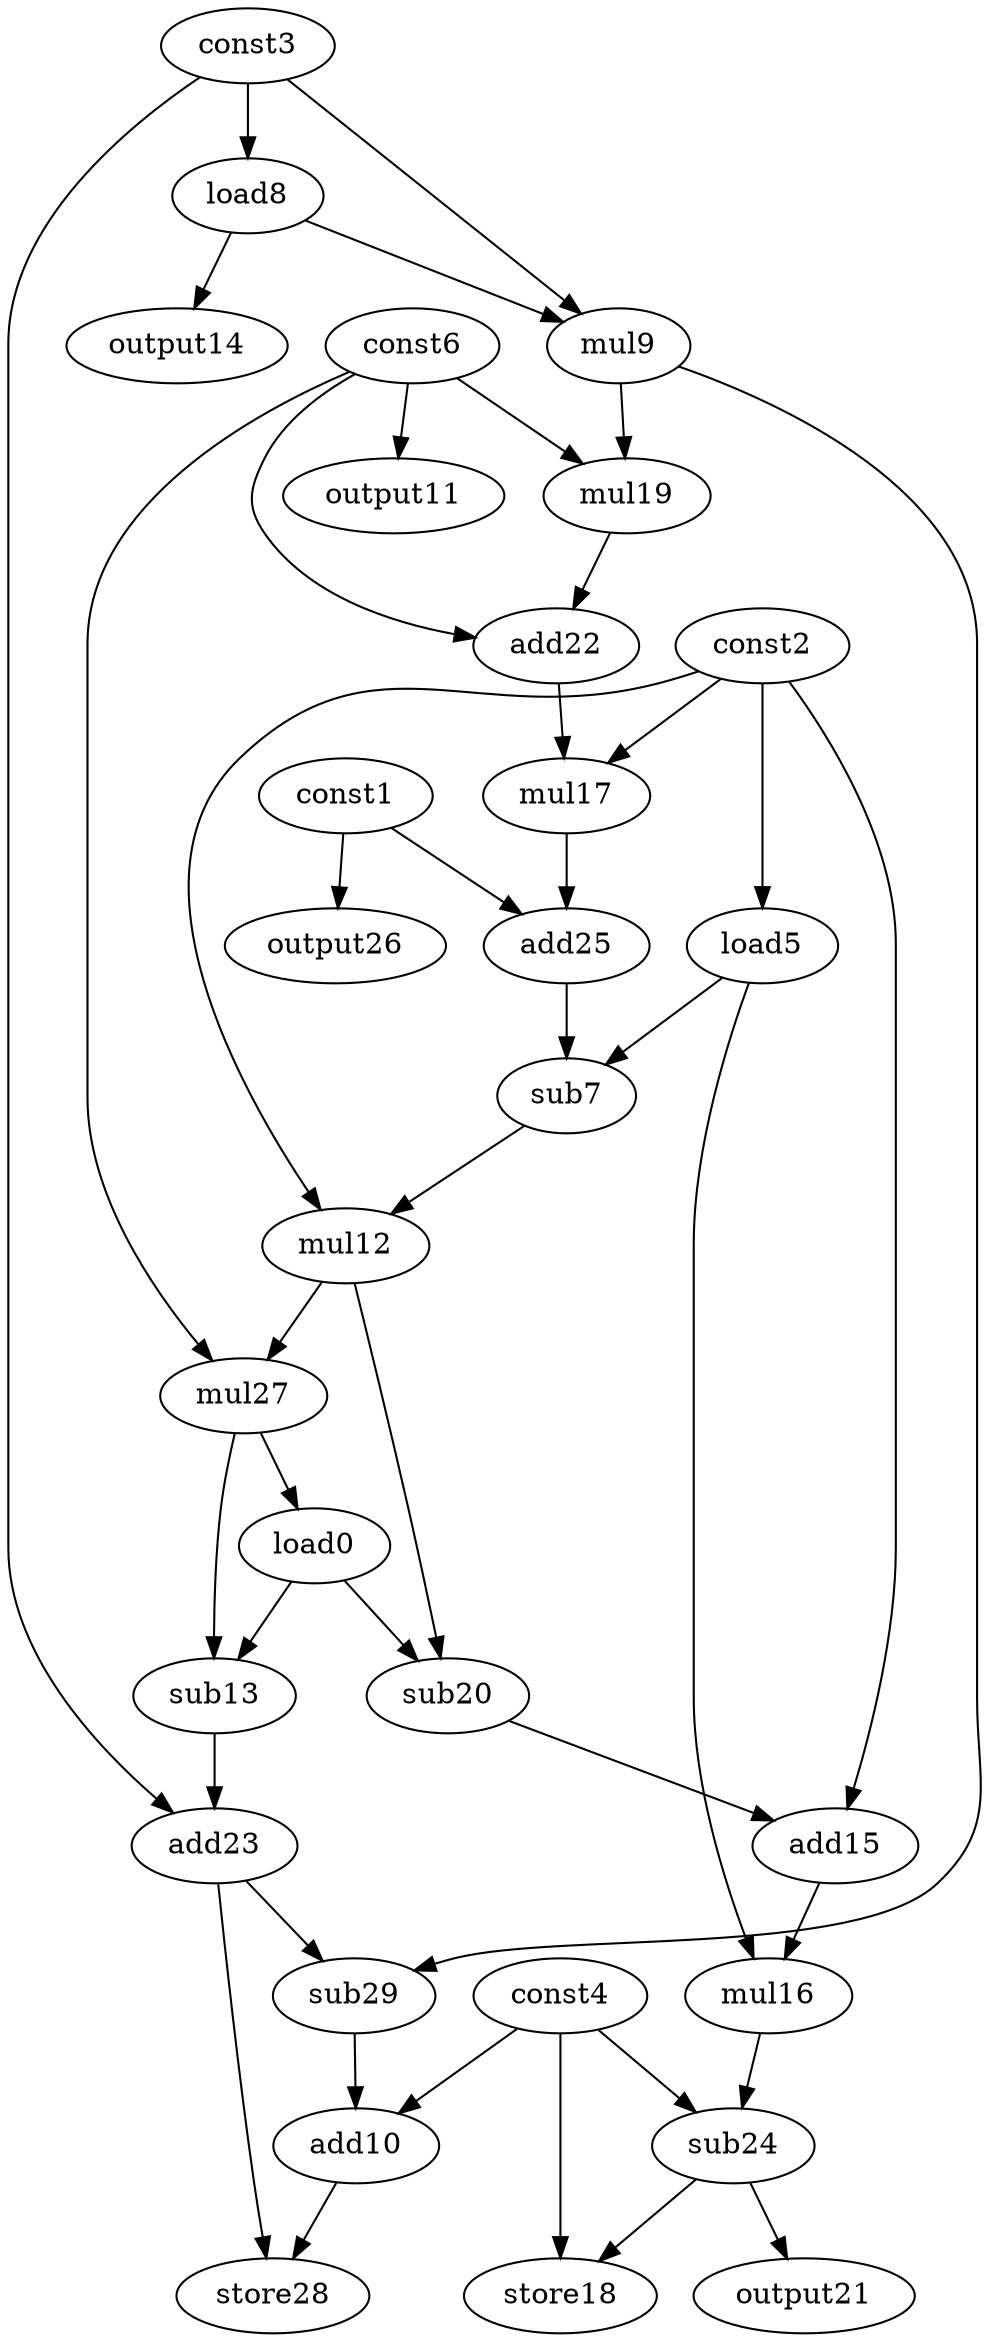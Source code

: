 digraph G { 
load0[opcode=load]; 
const1[opcode=const]; 
const2[opcode=const]; 
const3[opcode=const]; 
const4[opcode=const]; 
load5[opcode=load]; 
const6[opcode=const]; 
sub7[opcode=sub]; 
load8[opcode=load]; 
mul9[opcode=mul]; 
add10[opcode=add]; 
output11[opcode=output]; 
mul12[opcode=mul]; 
sub13[opcode=sub]; 
output14[opcode=output]; 
add15[opcode=add]; 
mul16[opcode=mul]; 
mul17[opcode=mul]; 
store18[opcode=store]; 
mul19[opcode=mul]; 
sub20[opcode=sub]; 
output21[opcode=output]; 
add22[opcode=add]; 
add23[opcode=add]; 
sub24[opcode=sub]; 
add25[opcode=add]; 
output26[opcode=output]; 
mul27[opcode=mul]; 
store28[opcode=store]; 
sub29[opcode=sub]; 
const2->load5[operand=0];
const3->load8[operand=0];
const6->output11[operand=0];
const1->output26[operand=0];
load8->mul9[operand=0];
const3->mul9[operand=1];
load8->output14[operand=0];
mul9->mul19[operand=0];
const6->mul19[operand=1];
mul19->add22[operand=0];
const6->add22[operand=1];
const2->mul17[operand=0];
add22->mul17[operand=1];
mul17->add25[operand=0];
const1->add25[operand=1];
add25->sub7[operand=0];
load5->sub7[operand=1];
const2->mul12[operand=0];
sub7->mul12[operand=1];
mul12->mul27[operand=0];
const6->mul27[operand=1];
mul27->load0[operand=0];
load0->sub13[operand=0];
mul27->sub13[operand=1];
load0->sub20[operand=0];
mul12->sub20[operand=1];
const2->add15[operand=0];
sub20->add15[operand=1];
const3->add23[operand=0];
sub13->add23[operand=1];
load5->mul16[operand=0];
add15->mul16[operand=1];
mul9->sub29[operand=0];
add23->sub29[operand=1];
const4->add10[operand=0];
sub29->add10[operand=1];
mul16->sub24[operand=0];
const4->sub24[operand=1];
sub24->store18[operand=0];
const4->store18[operand=1];
sub24->output21[operand=0];
add10->store28[operand=0];
add23->store28[operand=1];
}
